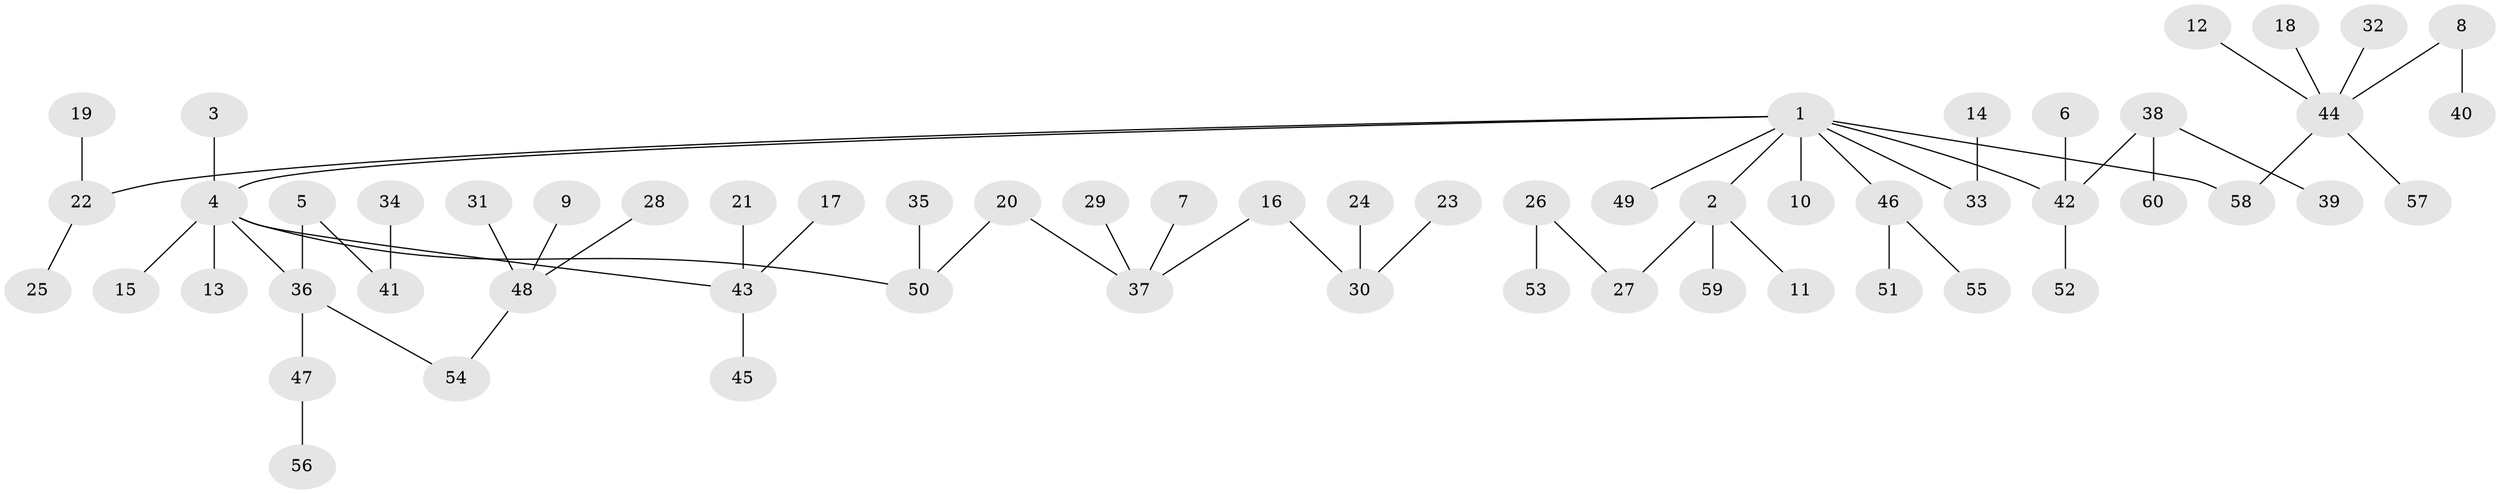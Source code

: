 // original degree distribution, {3: 0.08403361344537816, 4: 0.07563025210084033, 5: 0.04201680672268908, 7: 0.008403361344537815, 6: 0.01680672268907563, 2: 0.2857142857142857, 1: 0.48739495798319327}
// Generated by graph-tools (version 1.1) at 2025/26/03/09/25 03:26:32]
// undirected, 60 vertices, 59 edges
graph export_dot {
graph [start="1"]
  node [color=gray90,style=filled];
  1;
  2;
  3;
  4;
  5;
  6;
  7;
  8;
  9;
  10;
  11;
  12;
  13;
  14;
  15;
  16;
  17;
  18;
  19;
  20;
  21;
  22;
  23;
  24;
  25;
  26;
  27;
  28;
  29;
  30;
  31;
  32;
  33;
  34;
  35;
  36;
  37;
  38;
  39;
  40;
  41;
  42;
  43;
  44;
  45;
  46;
  47;
  48;
  49;
  50;
  51;
  52;
  53;
  54;
  55;
  56;
  57;
  58;
  59;
  60;
  1 -- 2 [weight=1.0];
  1 -- 4 [weight=1.0];
  1 -- 10 [weight=1.0];
  1 -- 22 [weight=1.0];
  1 -- 33 [weight=1.0];
  1 -- 42 [weight=1.0];
  1 -- 46 [weight=1.0];
  1 -- 49 [weight=1.0];
  1 -- 58 [weight=1.0];
  2 -- 11 [weight=1.0];
  2 -- 27 [weight=1.0];
  2 -- 59 [weight=1.0];
  3 -- 4 [weight=1.0];
  4 -- 13 [weight=1.0];
  4 -- 15 [weight=1.0];
  4 -- 36 [weight=1.0];
  4 -- 43 [weight=1.0];
  4 -- 50 [weight=1.0];
  5 -- 36 [weight=1.0];
  5 -- 41 [weight=1.0];
  6 -- 42 [weight=1.0];
  7 -- 37 [weight=1.0];
  8 -- 40 [weight=1.0];
  8 -- 44 [weight=1.0];
  9 -- 48 [weight=1.0];
  12 -- 44 [weight=1.0];
  14 -- 33 [weight=1.0];
  16 -- 30 [weight=1.0];
  16 -- 37 [weight=1.0];
  17 -- 43 [weight=1.0];
  18 -- 44 [weight=1.0];
  19 -- 22 [weight=1.0];
  20 -- 37 [weight=1.0];
  20 -- 50 [weight=1.0];
  21 -- 43 [weight=1.0];
  22 -- 25 [weight=1.0];
  23 -- 30 [weight=1.0];
  24 -- 30 [weight=1.0];
  26 -- 27 [weight=1.0];
  26 -- 53 [weight=1.0];
  28 -- 48 [weight=1.0];
  29 -- 37 [weight=1.0];
  31 -- 48 [weight=1.0];
  32 -- 44 [weight=1.0];
  34 -- 41 [weight=1.0];
  35 -- 50 [weight=1.0];
  36 -- 47 [weight=1.0];
  36 -- 54 [weight=1.0];
  38 -- 39 [weight=1.0];
  38 -- 42 [weight=1.0];
  38 -- 60 [weight=1.0];
  42 -- 52 [weight=1.0];
  43 -- 45 [weight=1.0];
  44 -- 57 [weight=1.0];
  44 -- 58 [weight=1.0];
  46 -- 51 [weight=1.0];
  46 -- 55 [weight=1.0];
  47 -- 56 [weight=1.0];
  48 -- 54 [weight=1.0];
}
